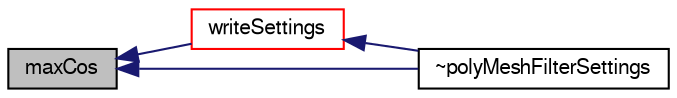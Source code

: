 digraph "maxCos"
{
  bgcolor="transparent";
  edge [fontname="FreeSans",fontsize="10",labelfontname="FreeSans",labelfontsize="10"];
  node [fontname="FreeSans",fontsize="10",shape=record];
  rankdir="LR";
  Node49 [label="maxCos",height=0.2,width=0.4,color="black", fillcolor="grey75", style="filled", fontcolor="black"];
  Node49 -> Node50 [dir="back",color="midnightblue",fontsize="10",style="solid",fontname="FreeSans"];
  Node50 [label="writeSettings",height=0.2,width=0.4,color="red",URL="$a21602.html#a2a6219ff1676c3caa814d59e9aacedae",tooltip="Write the settings to a stream. "];
  Node50 -> Node52 [dir="back",color="midnightblue",fontsize="10",style="solid",fontname="FreeSans"];
  Node52 [label="~polyMeshFilterSettings",height=0.2,width=0.4,color="black",URL="$a21602.html#a51a1ec4ef64bcb2965d7576891e64bbf",tooltip="Destructor. "];
  Node49 -> Node52 [dir="back",color="midnightblue",fontsize="10",style="solid",fontname="FreeSans"];
}
